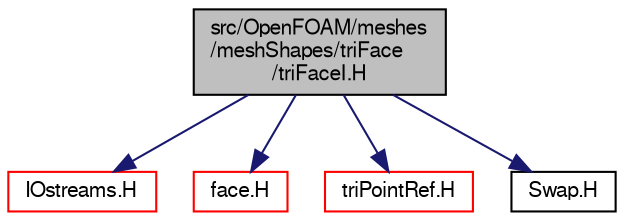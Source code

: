 digraph "src/OpenFOAM/meshes/meshShapes/triFace/triFaceI.H"
{
  bgcolor="transparent";
  edge [fontname="FreeSans",fontsize="10",labelfontname="FreeSans",labelfontsize="10"];
  node [fontname="FreeSans",fontsize="10",shape=record];
  Node0 [label="src/OpenFOAM/meshes\l/meshShapes/triFace\l/triFaceI.H",height=0.2,width=0.4,color="black", fillcolor="grey75", style="filled", fontcolor="black"];
  Node0 -> Node1 [color="midnightblue",fontsize="10",style="solid",fontname="FreeSans"];
  Node1 [label="IOstreams.H",height=0.2,width=0.4,color="red",URL="$a09104.html",tooltip="Useful combination of include files which define Sin, Sout and Serr and the use of IO streams general..."];
  Node0 -> Node61 [color="midnightblue",fontsize="10",style="solid",fontname="FreeSans"];
  Node61 [label="face.H",height=0.2,width=0.4,color="red",URL="$a11321.html"];
  Node0 -> Node144 [color="midnightblue",fontsize="10",style="solid",fontname="FreeSans"];
  Node144 [label="triPointRef.H",height=0.2,width=0.4,color="red",URL="$a12110.html"];
  Node0 -> Node81 [color="midnightblue",fontsize="10",style="solid",fontname="FreeSans"];
  Node81 [label="Swap.H",height=0.2,width=0.4,color="black",URL="$a12695.html",tooltip="Swap its arguments. "];
}
